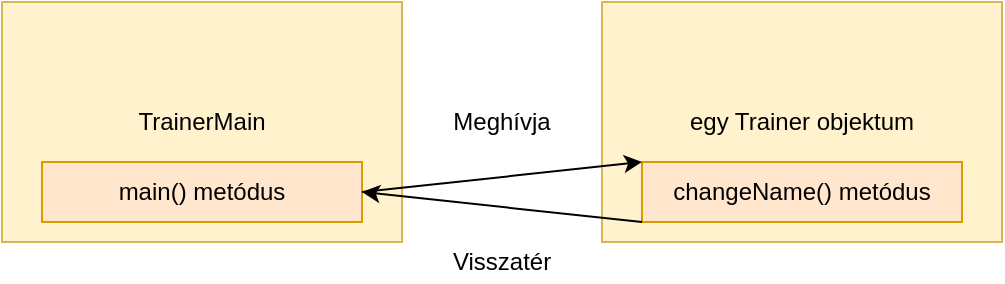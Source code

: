 <mxfile version="13.7.2" type="device"><diagram id="LaIrvMC-pIrgidpOmLKh" name="Page-1"><mxGraphModel dx="905" dy="733" grid="1" gridSize="10" guides="1" tooltips="1" connect="1" arrows="1" fold="1" page="1" pageScale="1" pageWidth="827" pageHeight="1169" math="0" shadow="0"><root><mxCell id="0"/><mxCell id="1" parent="0"/><mxCell id="1CNpZy-2yQ0X_3zorA3A-1" value="TrainerMain" style="rounded=0;whiteSpace=wrap;html=1;fillColor=#fff2cc;strokeColor=#d6b656;" vertex="1" parent="1"><mxGeometry x="120" y="160" width="200" height="120" as="geometry"/></mxCell><mxCell id="1CNpZy-2yQ0X_3zorA3A-2" value="egy Trainer objektum" style="rounded=0;whiteSpace=wrap;html=1;fillColor=#fff2cc;strokeColor=#d6b656;" vertex="1" parent="1"><mxGeometry x="420" y="160" width="200" height="120" as="geometry"/></mxCell><mxCell id="1CNpZy-2yQ0X_3zorA3A-3" value="main() metódus" style="rounded=0;whiteSpace=wrap;html=1;fillColor=#ffe6cc;strokeColor=#d79b00;" vertex="1" parent="1"><mxGeometry x="140" y="240" width="160" height="30" as="geometry"/></mxCell><mxCell id="1CNpZy-2yQ0X_3zorA3A-6" value="changeName() metódus" style="rounded=0;whiteSpace=wrap;html=1;fillColor=#ffe6cc;strokeColor=#d79b00;" vertex="1" parent="1"><mxGeometry x="440" y="240" width="160" height="30" as="geometry"/></mxCell><mxCell id="1CNpZy-2yQ0X_3zorA3A-7" value="" style="endArrow=classic;html=1;entryX=0;entryY=0;entryDx=0;entryDy=0;exitX=1;exitY=0.5;exitDx=0;exitDy=0;" edge="1" parent="1" source="1CNpZy-2yQ0X_3zorA3A-3" target="1CNpZy-2yQ0X_3zorA3A-6"><mxGeometry width="50" height="50" relative="1" as="geometry"><mxPoint x="300" y="260" as="sourcePoint"/><mxPoint x="350" y="210" as="targetPoint"/></mxGeometry></mxCell><mxCell id="1CNpZy-2yQ0X_3zorA3A-8" value="" style="endArrow=classic;html=1;exitX=0;exitY=1;exitDx=0;exitDy=0;entryX=1;entryY=0.5;entryDx=0;entryDy=0;" edge="1" parent="1" source="1CNpZy-2yQ0X_3zorA3A-6" target="1CNpZy-2yQ0X_3zorA3A-3"><mxGeometry width="50" height="50" relative="1" as="geometry"><mxPoint x="310" y="270" as="sourcePoint"/><mxPoint x="330" y="420" as="targetPoint"/></mxGeometry></mxCell><mxCell id="1CNpZy-2yQ0X_3zorA3A-9" value="Meghívja" style="text;html=1;strokeColor=none;fillColor=none;align=center;verticalAlign=middle;whiteSpace=wrap;rounded=0;" vertex="1" parent="1"><mxGeometry x="350" y="210" width="40" height="20" as="geometry"/></mxCell><mxCell id="1CNpZy-2yQ0X_3zorA3A-10" value="Visszatér" style="text;html=1;strokeColor=none;fillColor=none;align=center;verticalAlign=middle;whiteSpace=wrap;rounded=0;" vertex="1" parent="1"><mxGeometry x="350" y="280" width="40" height="20" as="geometry"/></mxCell></root></mxGraphModel></diagram></mxfile>